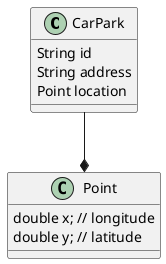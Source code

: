 @startuml domain
class CarPark {
    String id
    String address
    Point location
}

class Point {
    double x; // longitude
    double y; // latitude
}

CarPark --* Point
@enduml